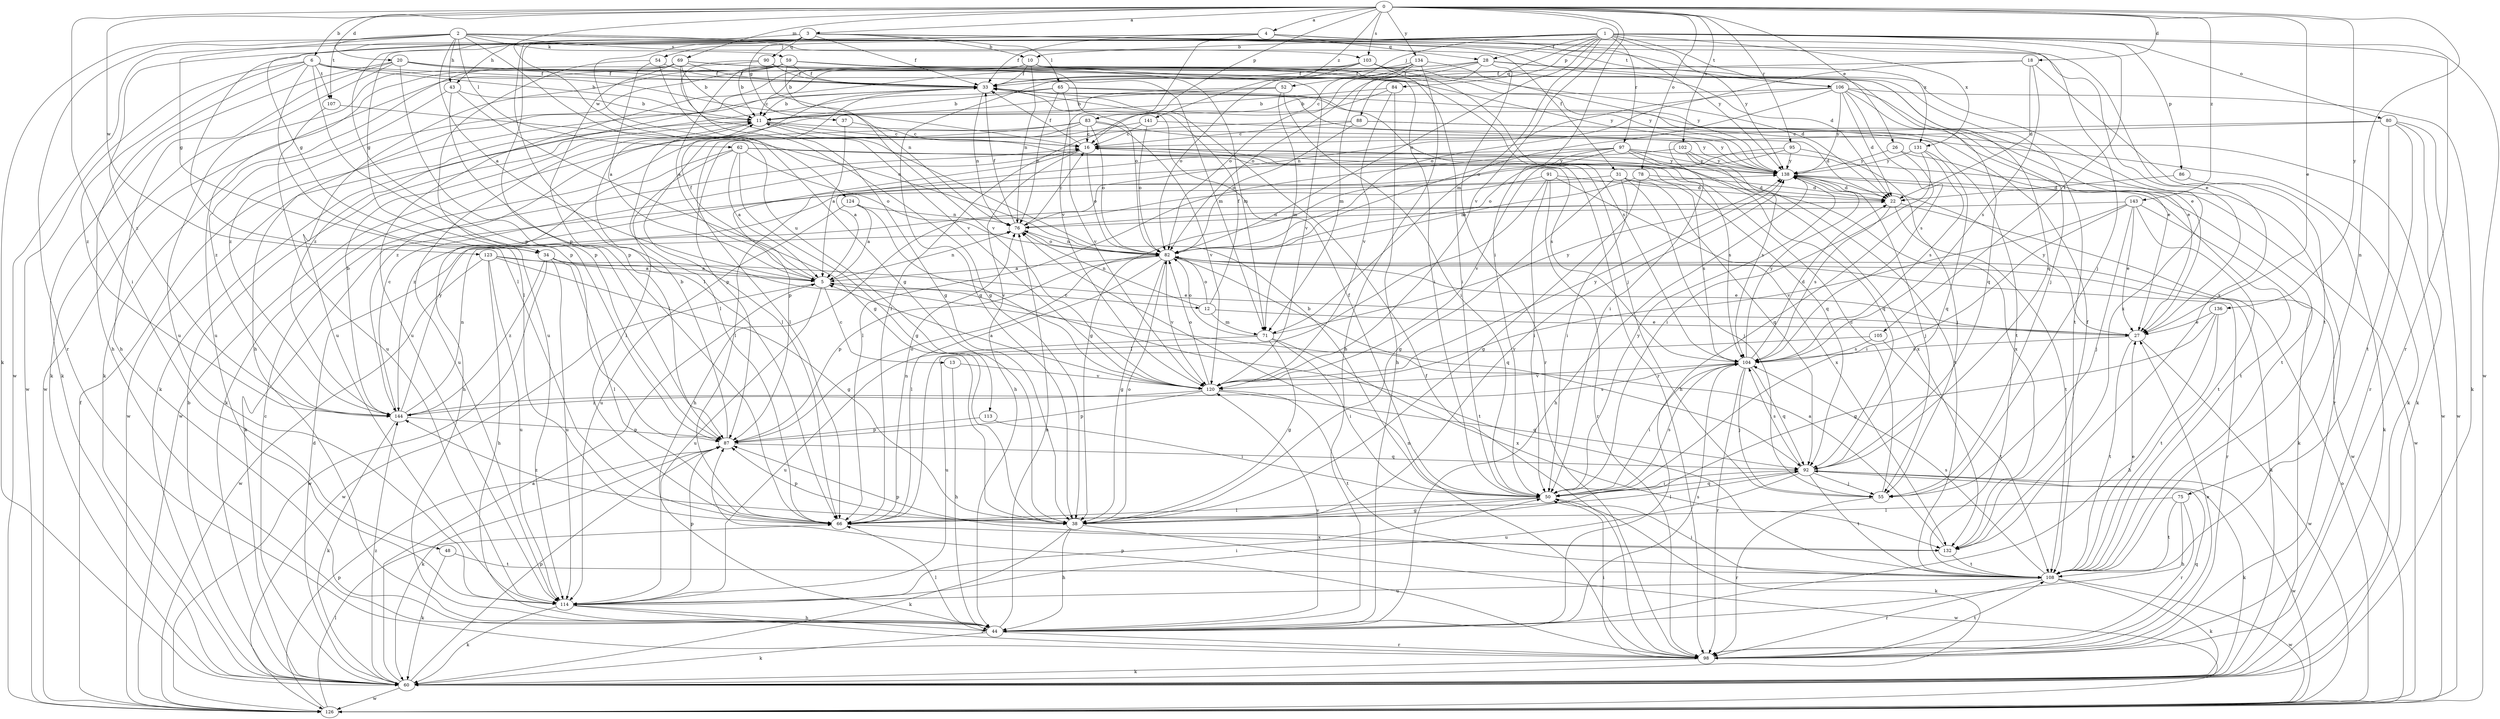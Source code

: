 strict digraph  {
0;
1;
2;
3;
4;
5;
6;
10;
11;
12;
13;
16;
18;
20;
22;
26;
27;
28;
31;
33;
34;
37;
38;
43;
44;
48;
50;
52;
54;
55;
59;
60;
62;
65;
66;
69;
71;
75;
76;
78;
80;
82;
83;
84;
86;
87;
88;
90;
91;
92;
95;
97;
98;
102;
103;
104;
105;
106;
107;
108;
113;
114;
120;
123;
124;
126;
131;
132;
134;
136;
138;
141;
143;
144;
0 -> 3  [label=a];
0 -> 4  [label=a];
0 -> 6  [label=b];
0 -> 18  [label=d];
0 -> 20  [label=d];
0 -> 26  [label=e];
0 -> 27  [label=e];
0 -> 48  [label=i];
0 -> 50  [label=i];
0 -> 69  [label=m];
0 -> 75  [label=n];
0 -> 78  [label=o];
0 -> 83  [label=p];
0 -> 95  [label=r];
0 -> 102  [label=s];
0 -> 103  [label=s];
0 -> 120  [label=v];
0 -> 123  [label=w];
0 -> 124  [label=w];
0 -> 134  [label=y];
0 -> 136  [label=y];
0 -> 141  [label=z];
0 -> 143  [label=z];
1 -> 10  [label=b];
1 -> 28  [label=f];
1 -> 34  [label=g];
1 -> 52  [label=j];
1 -> 54  [label=j];
1 -> 71  [label=m];
1 -> 80  [label=o];
1 -> 82  [label=o];
1 -> 84  [label=p];
1 -> 86  [label=p];
1 -> 87  [label=p];
1 -> 88  [label=q];
1 -> 97  [label=r];
1 -> 98  [label=r];
1 -> 105  [label=t];
1 -> 106  [label=t];
1 -> 126  [label=w];
1 -> 131  [label=x];
1 -> 138  [label=y];
2 -> 5  [label=a];
2 -> 27  [label=e];
2 -> 31  [label=f];
2 -> 34  [label=g];
2 -> 43  [label=h];
2 -> 59  [label=k];
2 -> 60  [label=k];
2 -> 62  [label=l];
2 -> 98  [label=r];
2 -> 103  [label=s];
2 -> 106  [label=t];
2 -> 107  [label=t];
2 -> 113  [label=u];
3 -> 10  [label=b];
3 -> 22  [label=d];
3 -> 33  [label=f];
3 -> 34  [label=g];
3 -> 37  [label=g];
3 -> 38  [label=g];
3 -> 43  [label=h];
3 -> 65  [label=l];
3 -> 66  [label=l];
3 -> 90  [label=q];
3 -> 126  [label=w];
3 -> 131  [label=x];
3 -> 132  [label=x];
3 -> 144  [label=z];
4 -> 33  [label=f];
4 -> 55  [label=j];
4 -> 66  [label=l];
4 -> 87  [label=p];
4 -> 120  [label=v];
4 -> 138  [label=y];
4 -> 28  [label=q];
5 -> 12  [label=c];
5 -> 13  [label=c];
5 -> 33  [label=f];
5 -> 76  [label=n];
5 -> 114  [label=u];
5 -> 126  [label=w];
6 -> 11  [label=b];
6 -> 16  [label=c];
6 -> 33  [label=f];
6 -> 44  [label=h];
6 -> 66  [label=l];
6 -> 87  [label=p];
6 -> 107  [label=t];
6 -> 126  [label=w];
6 -> 144  [label=z];
10 -> 33  [label=f];
10 -> 76  [label=n];
10 -> 92  [label=q];
10 -> 120  [label=v];
10 -> 144  [label=z];
11 -> 16  [label=c];
11 -> 22  [label=d];
11 -> 104  [label=s];
11 -> 114  [label=u];
11 -> 126  [label=w];
12 -> 27  [label=e];
12 -> 33  [label=f];
12 -> 71  [label=m];
12 -> 76  [label=n];
12 -> 82  [label=o];
13 -> 44  [label=h];
13 -> 120  [label=v];
16 -> 33  [label=f];
16 -> 44  [label=h];
16 -> 82  [label=o];
16 -> 87  [label=p];
16 -> 104  [label=s];
16 -> 132  [label=x];
16 -> 138  [label=y];
18 -> 22  [label=d];
18 -> 33  [label=f];
18 -> 82  [label=o];
18 -> 104  [label=s];
18 -> 108  [label=t];
20 -> 33  [label=f];
20 -> 44  [label=h];
20 -> 55  [label=j];
20 -> 60  [label=k];
20 -> 71  [label=m];
20 -> 87  [label=p];
20 -> 114  [label=u];
20 -> 138  [label=y];
22 -> 76  [label=n];
22 -> 104  [label=s];
22 -> 108  [label=t];
22 -> 126  [label=w];
26 -> 44  [label=h];
26 -> 108  [label=t];
26 -> 138  [label=y];
27 -> 104  [label=s];
27 -> 108  [label=t];
27 -> 126  [label=w];
27 -> 138  [label=y];
28 -> 33  [label=f];
28 -> 38  [label=g];
28 -> 44  [label=h];
28 -> 82  [label=o];
28 -> 98  [label=r];
28 -> 108  [label=t];
28 -> 132  [label=x];
31 -> 22  [label=d];
31 -> 38  [label=g];
31 -> 50  [label=i];
31 -> 55  [label=j];
31 -> 60  [label=k];
31 -> 92  [label=q];
33 -> 11  [label=b];
33 -> 66  [label=l];
33 -> 76  [label=n];
33 -> 108  [label=t];
34 -> 5  [label=a];
34 -> 27  [label=e];
34 -> 66  [label=l];
34 -> 114  [label=u];
34 -> 126  [label=w];
34 -> 144  [label=z];
37 -> 5  [label=a];
37 -> 16  [label=c];
38 -> 44  [label=h];
38 -> 60  [label=k];
38 -> 82  [label=o];
38 -> 87  [label=p];
38 -> 126  [label=w];
38 -> 138  [label=y];
38 -> 144  [label=z];
43 -> 11  [label=b];
43 -> 38  [label=g];
43 -> 66  [label=l];
43 -> 144  [label=z];
44 -> 60  [label=k];
44 -> 66  [label=l];
44 -> 76  [label=n];
44 -> 98  [label=r];
44 -> 104  [label=s];
44 -> 120  [label=v];
48 -> 60  [label=k];
48 -> 108  [label=t];
50 -> 11  [label=b];
50 -> 33  [label=f];
50 -> 38  [label=g];
50 -> 60  [label=k];
50 -> 66  [label=l];
50 -> 92  [label=q];
50 -> 104  [label=s];
50 -> 138  [label=y];
52 -> 11  [label=b];
52 -> 50  [label=i];
52 -> 71  [label=m];
52 -> 144  [label=z];
54 -> 5  [label=a];
54 -> 33  [label=f];
54 -> 38  [label=g];
54 -> 114  [label=u];
55 -> 16  [label=c];
55 -> 98  [label=r];
59 -> 5  [label=a];
59 -> 11  [label=b];
59 -> 27  [label=e];
59 -> 33  [label=f];
59 -> 71  [label=m];
59 -> 114  [label=u];
59 -> 120  [label=v];
59 -> 126  [label=w];
59 -> 138  [label=y];
60 -> 5  [label=a];
60 -> 11  [label=b];
60 -> 16  [label=c];
60 -> 22  [label=d];
60 -> 87  [label=p];
60 -> 126  [label=w];
60 -> 144  [label=z];
62 -> 5  [label=a];
62 -> 38  [label=g];
62 -> 44  [label=h];
62 -> 66  [label=l];
62 -> 82  [label=o];
62 -> 92  [label=q];
62 -> 138  [label=y];
65 -> 11  [label=b];
65 -> 27  [label=e];
65 -> 60  [label=k];
65 -> 76  [label=n];
65 -> 98  [label=r];
65 -> 120  [label=v];
66 -> 76  [label=n];
66 -> 132  [label=x];
69 -> 11  [label=b];
69 -> 33  [label=f];
69 -> 50  [label=i];
69 -> 55  [label=j];
69 -> 60  [label=k];
69 -> 87  [label=p];
69 -> 114  [label=u];
69 -> 120  [label=v];
71 -> 38  [label=g];
71 -> 50  [label=i];
71 -> 82  [label=o];
71 -> 114  [label=u];
71 -> 132  [label=x];
71 -> 138  [label=y];
75 -> 44  [label=h];
75 -> 66  [label=l];
75 -> 98  [label=r];
75 -> 108  [label=t];
76 -> 16  [label=c];
76 -> 33  [label=f];
76 -> 82  [label=o];
78 -> 22  [label=d];
78 -> 38  [label=g];
78 -> 82  [label=o];
78 -> 104  [label=s];
80 -> 16  [label=c];
80 -> 50  [label=i];
80 -> 60  [label=k];
80 -> 98  [label=r];
80 -> 108  [label=t];
80 -> 126  [label=w];
82 -> 5  [label=a];
82 -> 27  [label=e];
82 -> 38  [label=g];
82 -> 60  [label=k];
82 -> 66  [label=l];
82 -> 76  [label=n];
82 -> 87  [label=p];
82 -> 92  [label=q];
82 -> 98  [label=r];
82 -> 120  [label=v];
83 -> 16  [label=c];
83 -> 60  [label=k];
83 -> 66  [label=l];
83 -> 82  [label=o];
83 -> 120  [label=v];
83 -> 126  [label=w];
83 -> 138  [label=y];
84 -> 11  [label=b];
84 -> 44  [label=h];
84 -> 66  [label=l];
84 -> 120  [label=v];
86 -> 22  [label=d];
86 -> 60  [label=k];
87 -> 11  [label=b];
87 -> 60  [label=k];
87 -> 82  [label=o];
87 -> 92  [label=q];
88 -> 16  [label=c];
88 -> 60  [label=k];
88 -> 82  [label=o];
88 -> 87  [label=p];
88 -> 126  [label=w];
90 -> 33  [label=f];
90 -> 38  [label=g];
90 -> 60  [label=k];
90 -> 76  [label=n];
90 -> 82  [label=o];
91 -> 22  [label=d];
91 -> 44  [label=h];
91 -> 50  [label=i];
91 -> 66  [label=l];
91 -> 98  [label=r];
91 -> 132  [label=x];
92 -> 50  [label=i];
92 -> 55  [label=j];
92 -> 60  [label=k];
92 -> 66  [label=l];
92 -> 104  [label=s];
92 -> 108  [label=t];
92 -> 114  [label=u];
92 -> 126  [label=w];
95 -> 55  [label=j];
95 -> 120  [label=v];
95 -> 138  [label=y];
95 -> 144  [label=z];
97 -> 5  [label=a];
97 -> 38  [label=g];
97 -> 66  [label=l];
97 -> 82  [label=o];
97 -> 92  [label=q];
97 -> 98  [label=r];
97 -> 132  [label=x];
97 -> 138  [label=y];
98 -> 27  [label=e];
98 -> 33  [label=f];
98 -> 50  [label=i];
98 -> 60  [label=k];
98 -> 76  [label=n];
98 -> 87  [label=p];
98 -> 92  [label=q];
98 -> 108  [label=t];
102 -> 66  [label=l];
102 -> 104  [label=s];
102 -> 108  [label=t];
102 -> 138  [label=y];
103 -> 11  [label=b];
103 -> 22  [label=d];
103 -> 33  [label=f];
103 -> 50  [label=i];
103 -> 82  [label=o];
103 -> 104  [label=s];
103 -> 114  [label=u];
104 -> 22  [label=d];
104 -> 50  [label=i];
104 -> 55  [label=j];
104 -> 92  [label=q];
104 -> 98  [label=r];
104 -> 120  [label=v];
104 -> 138  [label=y];
105 -> 104  [label=s];
105 -> 108  [label=t];
105 -> 114  [label=u];
106 -> 11  [label=b];
106 -> 22  [label=d];
106 -> 27  [label=e];
106 -> 60  [label=k];
106 -> 76  [label=n];
106 -> 82  [label=o];
106 -> 92  [label=q];
106 -> 104  [label=s];
106 -> 138  [label=y];
107 -> 82  [label=o];
107 -> 114  [label=u];
108 -> 27  [label=e];
108 -> 50  [label=i];
108 -> 60  [label=k];
108 -> 98  [label=r];
108 -> 104  [label=s];
108 -> 114  [label=u];
108 -> 126  [label=w];
113 -> 50  [label=i];
113 -> 87  [label=p];
114 -> 44  [label=h];
114 -> 50  [label=i];
114 -> 60  [label=k];
114 -> 87  [label=p];
114 -> 98  [label=r];
120 -> 5  [label=a];
120 -> 82  [label=o];
120 -> 87  [label=p];
120 -> 92  [label=q];
120 -> 108  [label=t];
120 -> 138  [label=y];
120 -> 144  [label=z];
123 -> 5  [label=a];
123 -> 38  [label=g];
123 -> 44  [label=h];
123 -> 108  [label=t];
123 -> 114  [label=u];
123 -> 126  [label=w];
124 -> 5  [label=a];
124 -> 76  [label=n];
124 -> 114  [label=u];
124 -> 120  [label=v];
126 -> 33  [label=f];
126 -> 66  [label=l];
126 -> 82  [label=o];
126 -> 87  [label=p];
131 -> 50  [label=i];
131 -> 92  [label=q];
131 -> 104  [label=s];
131 -> 138  [label=y];
132 -> 5  [label=a];
132 -> 33  [label=f];
132 -> 87  [label=p];
132 -> 108  [label=t];
134 -> 16  [label=c];
134 -> 33  [label=f];
134 -> 44  [label=h];
134 -> 71  [label=m];
134 -> 82  [label=o];
134 -> 138  [label=y];
134 -> 144  [label=z];
136 -> 27  [label=e];
136 -> 38  [label=g];
136 -> 44  [label=h];
136 -> 108  [label=t];
138 -> 22  [label=d];
138 -> 44  [label=h];
138 -> 55  [label=j];
138 -> 108  [label=t];
138 -> 126  [label=w];
141 -> 16  [label=c];
141 -> 66  [label=l];
141 -> 82  [label=o];
141 -> 138  [label=y];
143 -> 27  [label=e];
143 -> 50  [label=i];
143 -> 55  [label=j];
143 -> 60  [label=k];
143 -> 76  [label=n];
143 -> 108  [label=t];
143 -> 120  [label=v];
144 -> 11  [label=b];
144 -> 16  [label=c];
144 -> 60  [label=k];
144 -> 76  [label=n];
144 -> 87  [label=p];
144 -> 104  [label=s];
144 -> 138  [label=y];
}
